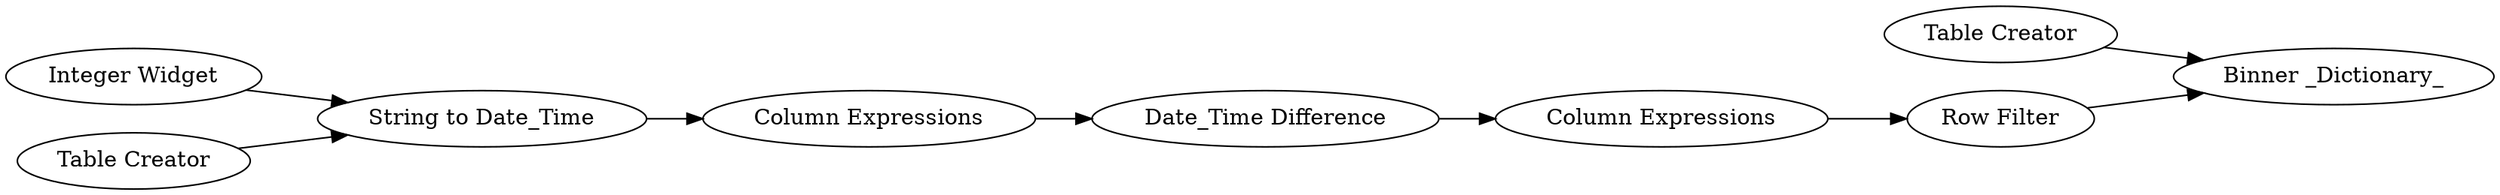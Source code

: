 digraph {
	"-3367786406181374535_2" [label="String to Date_Time"]
	"-3367786406181374535_6" [label="Column Expressions"]
	"-3367786406181374535_7" [label="Table Creator"]
	"-3367786406181374535_3" [label="Integer Widget"]
	"-3367786406181374535_4" [label="Date_Time Difference"]
	"-3367786406181374535_8" [label="Row Filter"]
	"-3367786406181374535_11" [label="Binner _Dictionary_"]
	"-3367786406181374535_5" [label="Column Expressions"]
	"-3367786406181374535_1" [label="Table Creator"]
	"-3367786406181374535_8" -> "-3367786406181374535_11"
	"-3367786406181374535_4" -> "-3367786406181374535_6"
	"-3367786406181374535_2" -> "-3367786406181374535_5"
	"-3367786406181374535_3" -> "-3367786406181374535_2"
	"-3367786406181374535_6" -> "-3367786406181374535_8"
	"-3367786406181374535_5" -> "-3367786406181374535_4"
	"-3367786406181374535_1" -> "-3367786406181374535_2"
	"-3367786406181374535_7" -> "-3367786406181374535_11"
	rankdir=LR
}
